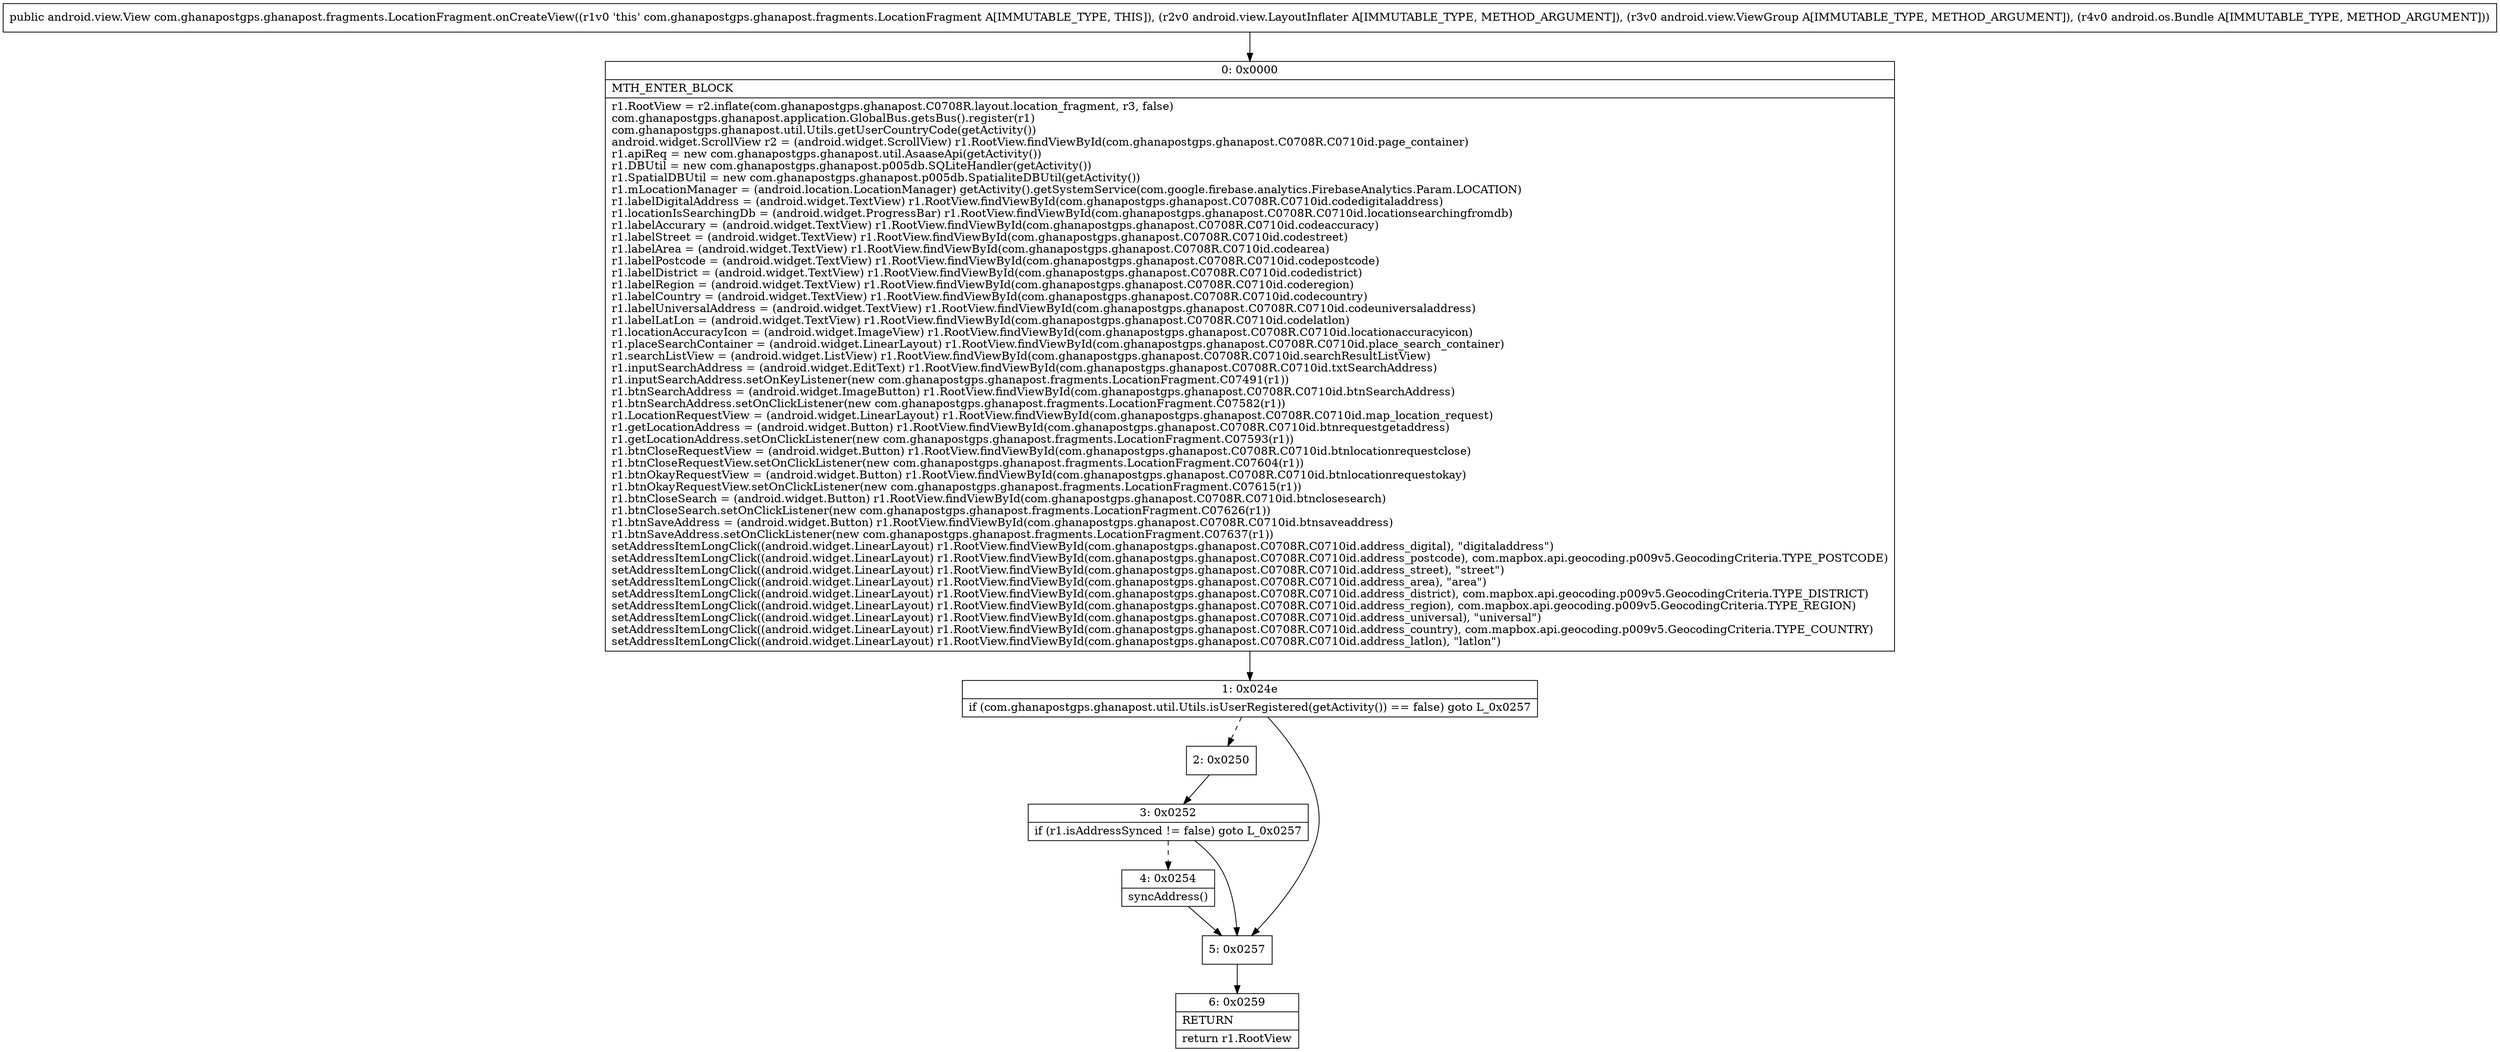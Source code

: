 digraph "CFG forcom.ghanapostgps.ghanapost.fragments.LocationFragment.onCreateView(Landroid\/view\/LayoutInflater;Landroid\/view\/ViewGroup;Landroid\/os\/Bundle;)Landroid\/view\/View;" {
Node_0 [shape=record,label="{0\:\ 0x0000|MTH_ENTER_BLOCK\l|r1.RootView = r2.inflate(com.ghanapostgps.ghanapost.C0708R.layout.location_fragment, r3, false)\lcom.ghanapostgps.ghanapost.application.GlobalBus.getsBus().register(r1)\lcom.ghanapostgps.ghanapost.util.Utils.getUserCountryCode(getActivity())\landroid.widget.ScrollView r2 = (android.widget.ScrollView) r1.RootView.findViewById(com.ghanapostgps.ghanapost.C0708R.C0710id.page_container)\lr1.apiReq = new com.ghanapostgps.ghanapost.util.AsaaseApi(getActivity())\lr1.DBUtil = new com.ghanapostgps.ghanapost.p005db.SQLiteHandler(getActivity())\lr1.SpatialDBUtil = new com.ghanapostgps.ghanapost.p005db.SpatialiteDBUtil(getActivity())\lr1.mLocationManager = (android.location.LocationManager) getActivity().getSystemService(com.google.firebase.analytics.FirebaseAnalytics.Param.LOCATION)\lr1.labelDigitalAddress = (android.widget.TextView) r1.RootView.findViewById(com.ghanapostgps.ghanapost.C0708R.C0710id.codedigitaladdress)\lr1.locationIsSearchingDb = (android.widget.ProgressBar) r1.RootView.findViewById(com.ghanapostgps.ghanapost.C0708R.C0710id.locationsearchingfromdb)\lr1.labelAccurary = (android.widget.TextView) r1.RootView.findViewById(com.ghanapostgps.ghanapost.C0708R.C0710id.codeaccuracy)\lr1.labelStreet = (android.widget.TextView) r1.RootView.findViewById(com.ghanapostgps.ghanapost.C0708R.C0710id.codestreet)\lr1.labelArea = (android.widget.TextView) r1.RootView.findViewById(com.ghanapostgps.ghanapost.C0708R.C0710id.codearea)\lr1.labelPostcode = (android.widget.TextView) r1.RootView.findViewById(com.ghanapostgps.ghanapost.C0708R.C0710id.codepostcode)\lr1.labelDistrict = (android.widget.TextView) r1.RootView.findViewById(com.ghanapostgps.ghanapost.C0708R.C0710id.codedistrict)\lr1.labelRegion = (android.widget.TextView) r1.RootView.findViewById(com.ghanapostgps.ghanapost.C0708R.C0710id.coderegion)\lr1.labelCountry = (android.widget.TextView) r1.RootView.findViewById(com.ghanapostgps.ghanapost.C0708R.C0710id.codecountry)\lr1.labelUniversalAddress = (android.widget.TextView) r1.RootView.findViewById(com.ghanapostgps.ghanapost.C0708R.C0710id.codeuniversaladdress)\lr1.labelLatLon = (android.widget.TextView) r1.RootView.findViewById(com.ghanapostgps.ghanapost.C0708R.C0710id.codelatlon)\lr1.locationAccuracyIcon = (android.widget.ImageView) r1.RootView.findViewById(com.ghanapostgps.ghanapost.C0708R.C0710id.locationaccuracyicon)\lr1.placeSearchContainer = (android.widget.LinearLayout) r1.RootView.findViewById(com.ghanapostgps.ghanapost.C0708R.C0710id.place_search_container)\lr1.searchListView = (android.widget.ListView) r1.RootView.findViewById(com.ghanapostgps.ghanapost.C0708R.C0710id.searchResultListView)\lr1.inputSearchAddress = (android.widget.EditText) r1.RootView.findViewById(com.ghanapostgps.ghanapost.C0708R.C0710id.txtSearchAddress)\lr1.inputSearchAddress.setOnKeyListener(new com.ghanapostgps.ghanapost.fragments.LocationFragment.C07491(r1))\lr1.btnSearchAddress = (android.widget.ImageButton) r1.RootView.findViewById(com.ghanapostgps.ghanapost.C0708R.C0710id.btnSearchAddress)\lr1.btnSearchAddress.setOnClickListener(new com.ghanapostgps.ghanapost.fragments.LocationFragment.C07582(r1))\lr1.LocationRequestView = (android.widget.LinearLayout) r1.RootView.findViewById(com.ghanapostgps.ghanapost.C0708R.C0710id.map_location_request)\lr1.getLocationAddress = (android.widget.Button) r1.RootView.findViewById(com.ghanapostgps.ghanapost.C0708R.C0710id.btnrequestgetaddress)\lr1.getLocationAddress.setOnClickListener(new com.ghanapostgps.ghanapost.fragments.LocationFragment.C07593(r1))\lr1.btnCloseRequestView = (android.widget.Button) r1.RootView.findViewById(com.ghanapostgps.ghanapost.C0708R.C0710id.btnlocationrequestclose)\lr1.btnCloseRequestView.setOnClickListener(new com.ghanapostgps.ghanapost.fragments.LocationFragment.C07604(r1))\lr1.btnOkayRequestView = (android.widget.Button) r1.RootView.findViewById(com.ghanapostgps.ghanapost.C0708R.C0710id.btnlocationrequestokay)\lr1.btnOkayRequestView.setOnClickListener(new com.ghanapostgps.ghanapost.fragments.LocationFragment.C07615(r1))\lr1.btnCloseSearch = (android.widget.Button) r1.RootView.findViewById(com.ghanapostgps.ghanapost.C0708R.C0710id.btnclosesearch)\lr1.btnCloseSearch.setOnClickListener(new com.ghanapostgps.ghanapost.fragments.LocationFragment.C07626(r1))\lr1.btnSaveAddress = (android.widget.Button) r1.RootView.findViewById(com.ghanapostgps.ghanapost.C0708R.C0710id.btnsaveaddress)\lr1.btnSaveAddress.setOnClickListener(new com.ghanapostgps.ghanapost.fragments.LocationFragment.C07637(r1))\lsetAddressItemLongClick((android.widget.LinearLayout) r1.RootView.findViewById(com.ghanapostgps.ghanapost.C0708R.C0710id.address_digital), \"digitaladdress\")\lsetAddressItemLongClick((android.widget.LinearLayout) r1.RootView.findViewById(com.ghanapostgps.ghanapost.C0708R.C0710id.address_postcode), com.mapbox.api.geocoding.p009v5.GeocodingCriteria.TYPE_POSTCODE)\lsetAddressItemLongClick((android.widget.LinearLayout) r1.RootView.findViewById(com.ghanapostgps.ghanapost.C0708R.C0710id.address_street), \"street\")\lsetAddressItemLongClick((android.widget.LinearLayout) r1.RootView.findViewById(com.ghanapostgps.ghanapost.C0708R.C0710id.address_area), \"area\")\lsetAddressItemLongClick((android.widget.LinearLayout) r1.RootView.findViewById(com.ghanapostgps.ghanapost.C0708R.C0710id.address_district), com.mapbox.api.geocoding.p009v5.GeocodingCriteria.TYPE_DISTRICT)\lsetAddressItemLongClick((android.widget.LinearLayout) r1.RootView.findViewById(com.ghanapostgps.ghanapost.C0708R.C0710id.address_region), com.mapbox.api.geocoding.p009v5.GeocodingCriteria.TYPE_REGION)\lsetAddressItemLongClick((android.widget.LinearLayout) r1.RootView.findViewById(com.ghanapostgps.ghanapost.C0708R.C0710id.address_universal), \"universal\")\lsetAddressItemLongClick((android.widget.LinearLayout) r1.RootView.findViewById(com.ghanapostgps.ghanapost.C0708R.C0710id.address_country), com.mapbox.api.geocoding.p009v5.GeocodingCriteria.TYPE_COUNTRY)\lsetAddressItemLongClick((android.widget.LinearLayout) r1.RootView.findViewById(com.ghanapostgps.ghanapost.C0708R.C0710id.address_latlon), \"latlon\")\l}"];
Node_1 [shape=record,label="{1\:\ 0x024e|if (com.ghanapostgps.ghanapost.util.Utils.isUserRegistered(getActivity()) == false) goto L_0x0257\l}"];
Node_2 [shape=record,label="{2\:\ 0x0250}"];
Node_3 [shape=record,label="{3\:\ 0x0252|if (r1.isAddressSynced != false) goto L_0x0257\l}"];
Node_4 [shape=record,label="{4\:\ 0x0254|syncAddress()\l}"];
Node_5 [shape=record,label="{5\:\ 0x0257}"];
Node_6 [shape=record,label="{6\:\ 0x0259|RETURN\l|return r1.RootView\l}"];
MethodNode[shape=record,label="{public android.view.View com.ghanapostgps.ghanapost.fragments.LocationFragment.onCreateView((r1v0 'this' com.ghanapostgps.ghanapost.fragments.LocationFragment A[IMMUTABLE_TYPE, THIS]), (r2v0 android.view.LayoutInflater A[IMMUTABLE_TYPE, METHOD_ARGUMENT]), (r3v0 android.view.ViewGroup A[IMMUTABLE_TYPE, METHOD_ARGUMENT]), (r4v0 android.os.Bundle A[IMMUTABLE_TYPE, METHOD_ARGUMENT])) }"];
MethodNode -> Node_0;
Node_0 -> Node_1;
Node_1 -> Node_2[style=dashed];
Node_1 -> Node_5;
Node_2 -> Node_3;
Node_3 -> Node_4[style=dashed];
Node_3 -> Node_5;
Node_4 -> Node_5;
Node_5 -> Node_6;
}

